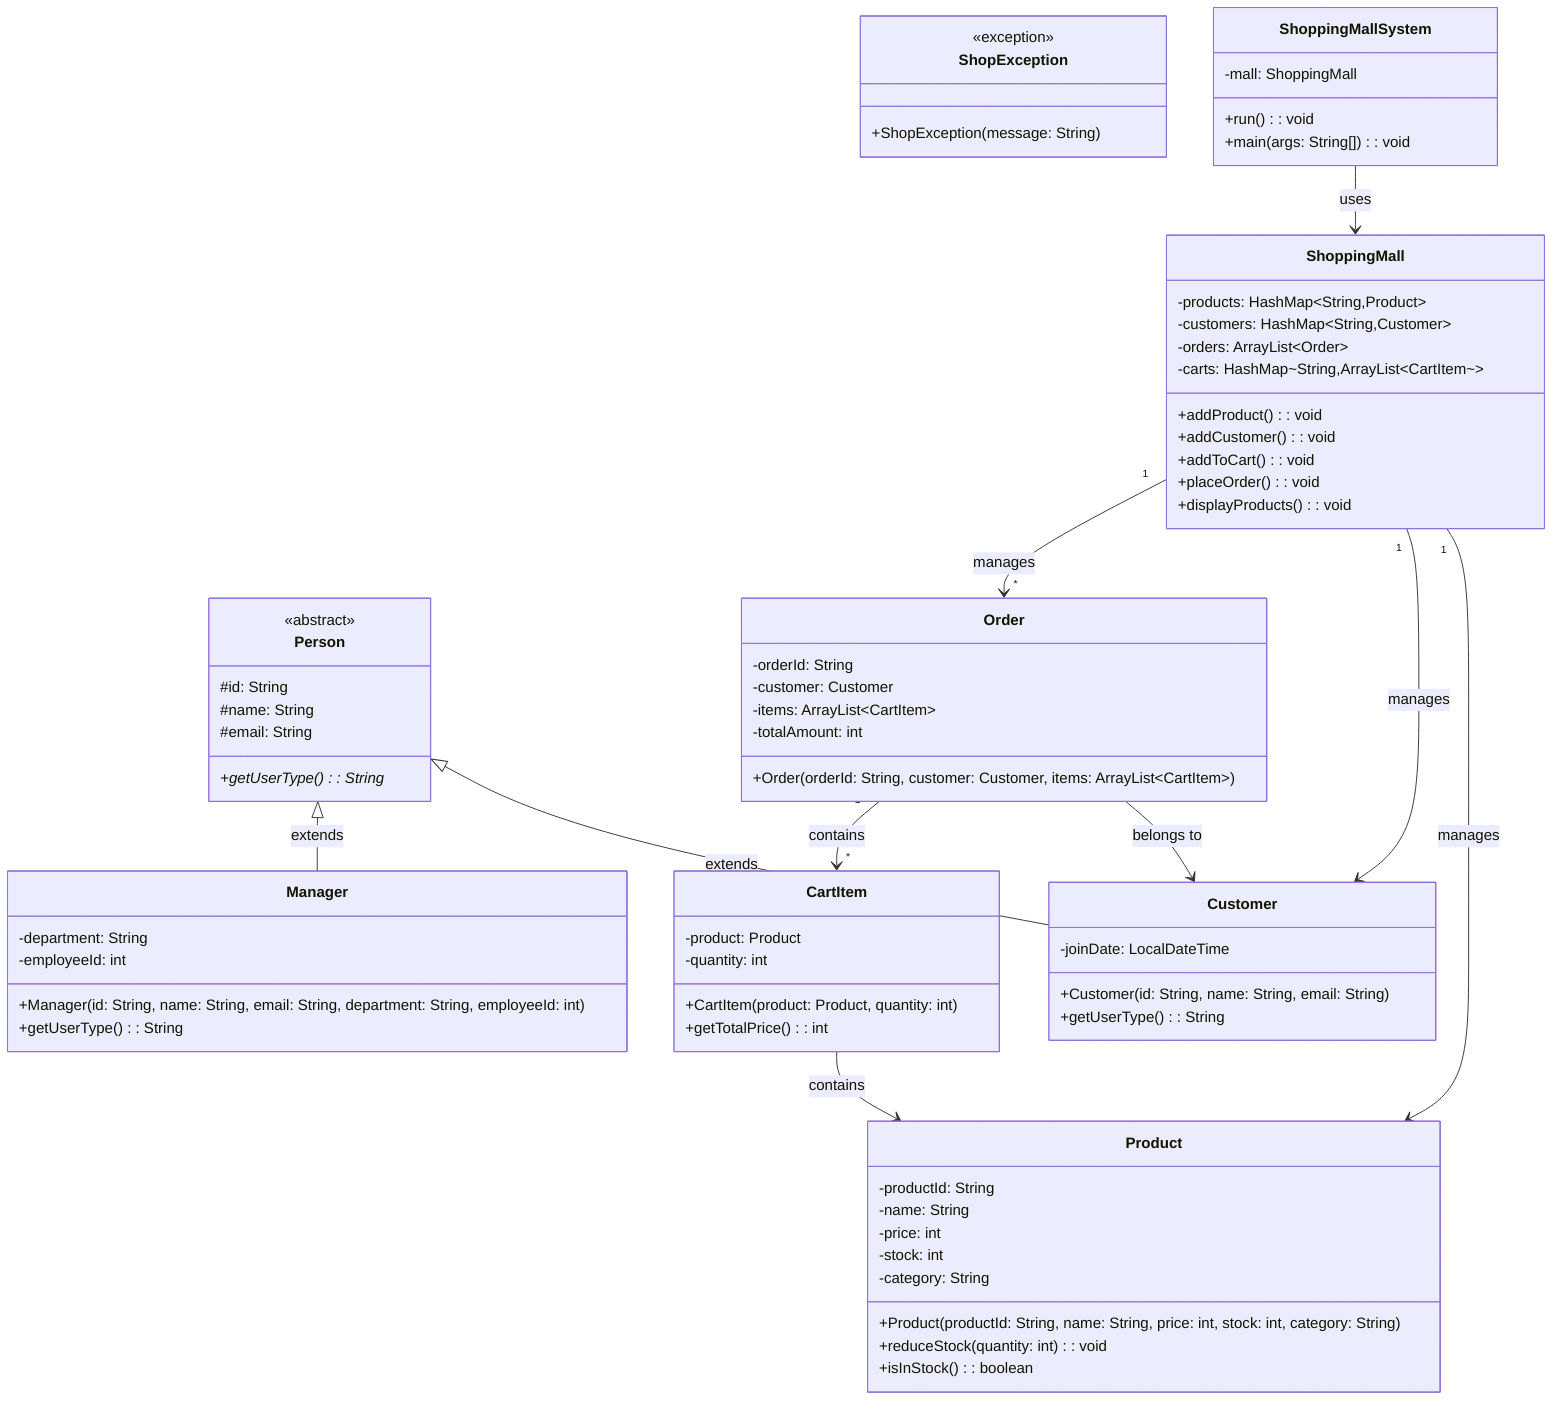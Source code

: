 classDiagram
    %% 핵심 예외 클래스
    class ShopException {
        <<exception>>
        +ShopException(message: String)
    }
    
    %% 추상 클래스
    class Person {
        <<abstract>>
        #id: String
        #name: String
        #email: String
        +getUserType(): String*
    }
    
    %% 핵심 모델 클래스들
    class Customer {
        -joinDate: LocalDateTime
        +Customer(id: String, name: String, email: String)
        +getUserType(): String
    }
    
    class Manager {
        -department: String
        -employeeId: int
        +Manager(id: String, name: String, email: String, department: String, employeeId: int)
        +getUserType(): String
    }
    
    class Product {
        -productId: String
        -name: String
        -price: int
        -stock: int
        -category: String
        +Product(productId: String, name: String, price: int, stock: int, category: String)
        +reduceStock(quantity: int): void
        +isInStock(): boolean
    }
    
    class CartItem {
        -product: Product
        -quantity: int
        +CartItem(product: Product, quantity: int)
        +getTotalPrice(): int
    }
    
    class Order {
        -orderId: String
        -customer: Customer
        -items: ArrayList~CartItem~
        -totalAmount: int
        +Order(orderId: String, customer: Customer, items: ArrayList~CartItem~)
    }
    
    %% 핵심 서비스 클래스
    class ShoppingMall {
        -products: HashMap~String,Product~
        -customers: HashMap~String,Customer~
        -orders: ArrayList~Order~
        -carts: HashMap~String,ArrayList~CartItem~~
        +addProduct(): void
        +addCustomer(): void
        +addToCart(): void
        +placeOrder(): void
        +displayProducts(): void
    }
    
    %% UI 클래스
    class ShoppingMallSystem {
        -mall: ShoppingMall
        +run(): void
        +main(args: String[]): void
    }
    
    %% 상속 관계
    Person <|-- Customer : extends
    Person <|-- Manager : extends
    
    %% 핵심 관계
    ShoppingMall "1" --> "*" Product : manages
    ShoppingMall "1" --> "*" Customer : manages
    ShoppingMall "1" --> "*" Order : manages
    
    CartItem --> Product : contains
    Order --> Customer : belongs to
    Order "1" --> "*" CartItem : contains
    
    ShoppingMallSystem --> ShoppingMall : uses